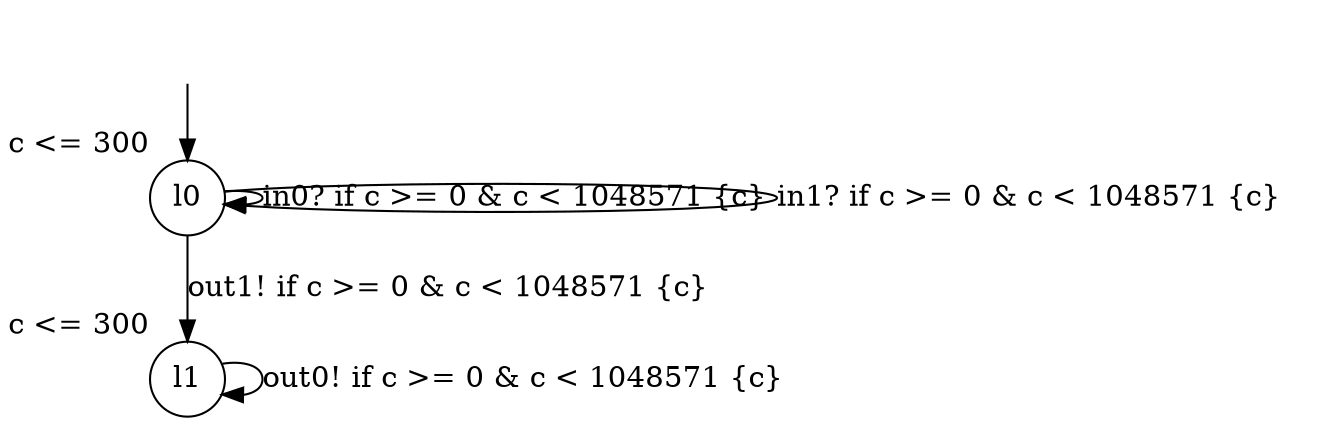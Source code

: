 digraph g {
__start0 [label="" shape="none"];
l0 [shape="circle" margin=0 label="l0", xlabel="c <= 300"];
l1 [shape="circle" margin=0 label="l1", xlabel="c <= 300"];
l0 -> l0 [label="in0? if c >= 0 & c < 1048571 {c} "];
l0 -> l0 [label="in1? if c >= 0 & c < 1048571 {c} "];
l0 -> l1 [label="out1! if c >= 0 & c < 1048571 {c} "];
l1 -> l1 [label="out0! if c >= 0 & c < 1048571 {c} "];
__start0 -> l0;
}
